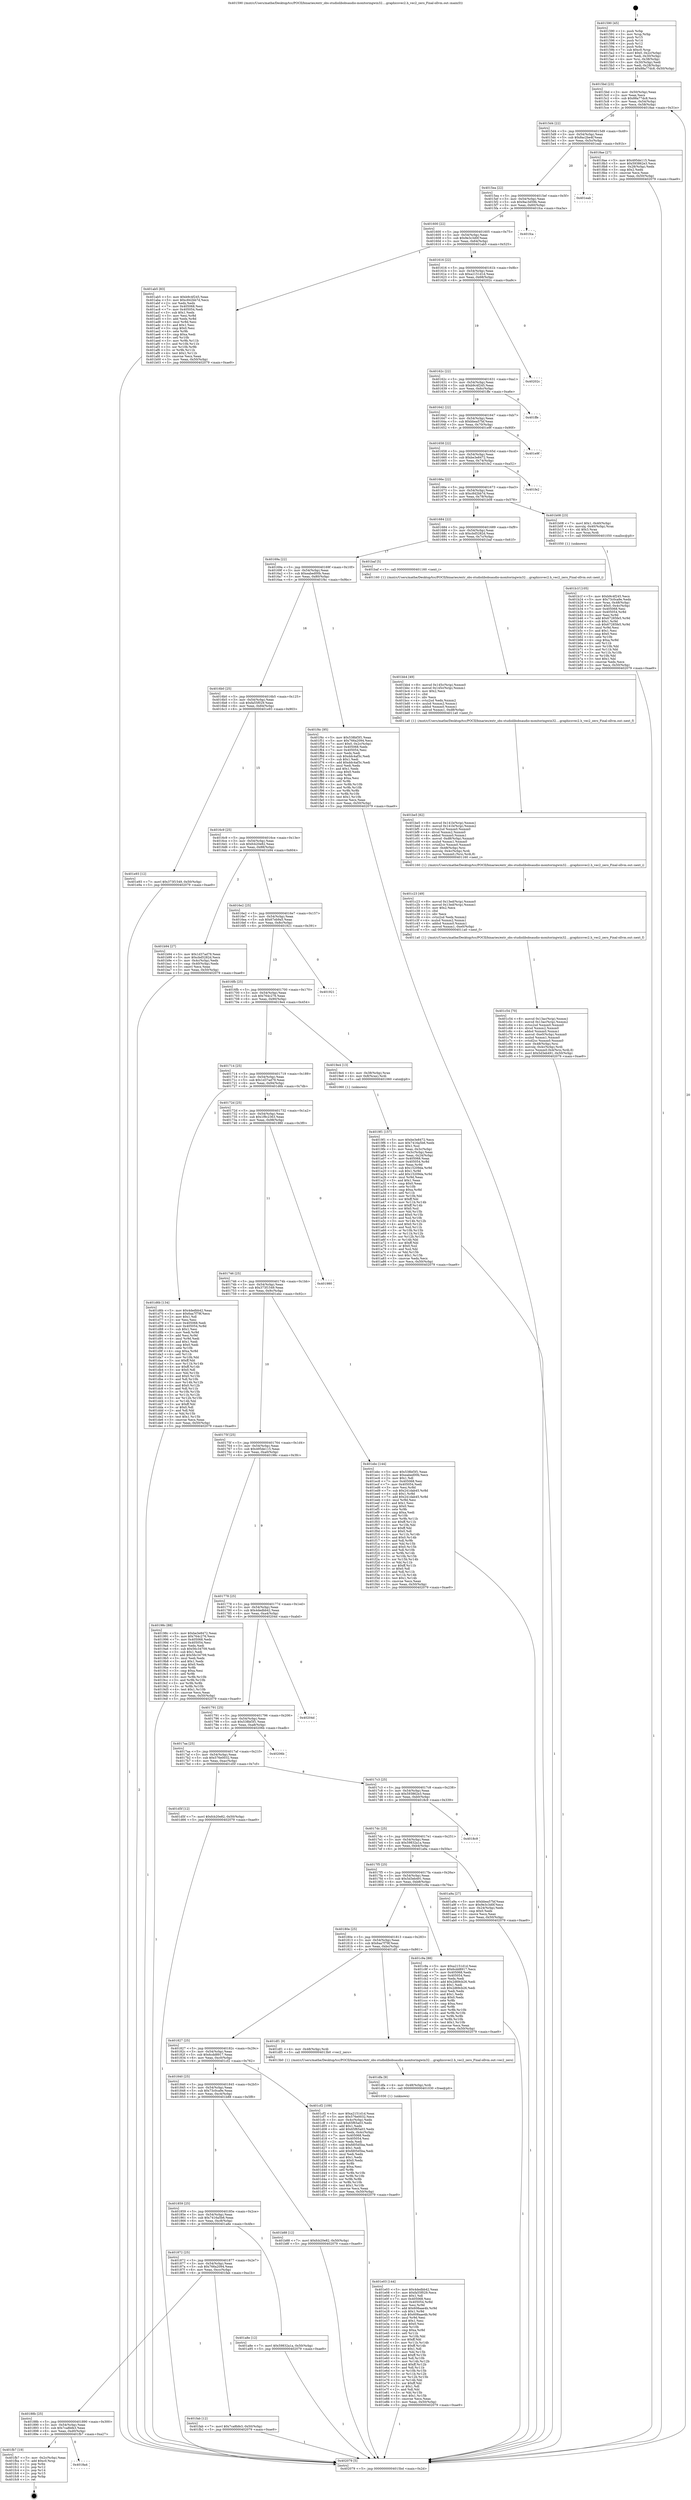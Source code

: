 digraph "0x401590" {
  label = "0x401590 (/mnt/c/Users/mathe/Desktop/tcc/POCII/binaries/extr_obs-studiolibobsaudio-monitoringwin32....graphicsvec2.h_vec2_zero_Final-ollvm.out::main(0))"
  labelloc = "t"
  node[shape=record]

  Entry [label="",width=0.3,height=0.3,shape=circle,fillcolor=black,style=filled]
  "0x4015bd" [label="{
     0x4015bd [23]\l
     | [instrs]\l
     &nbsp;&nbsp;0x4015bd \<+3\>: mov -0x50(%rbp),%eax\l
     &nbsp;&nbsp;0x4015c0 \<+2\>: mov %eax,%ecx\l
     &nbsp;&nbsp;0x4015c2 \<+6\>: sub $0x88a77dc8,%ecx\l
     &nbsp;&nbsp;0x4015c8 \<+3\>: mov %eax,-0x54(%rbp)\l
     &nbsp;&nbsp;0x4015cb \<+3\>: mov %ecx,-0x58(%rbp)\l
     &nbsp;&nbsp;0x4015ce \<+6\>: je 00000000004018ae \<main+0x31e\>\l
  }"]
  "0x4018ae" [label="{
     0x4018ae [27]\l
     | [instrs]\l
     &nbsp;&nbsp;0x4018ae \<+5\>: mov $0x495de115,%eax\l
     &nbsp;&nbsp;0x4018b3 \<+5\>: mov $0x593862e3,%ecx\l
     &nbsp;&nbsp;0x4018b8 \<+3\>: mov -0x28(%rbp),%edx\l
     &nbsp;&nbsp;0x4018bb \<+3\>: cmp $0x2,%edx\l
     &nbsp;&nbsp;0x4018be \<+3\>: cmovne %ecx,%eax\l
     &nbsp;&nbsp;0x4018c1 \<+3\>: mov %eax,-0x50(%rbp)\l
     &nbsp;&nbsp;0x4018c4 \<+5\>: jmp 0000000000402079 \<main+0xae9\>\l
  }"]
  "0x4015d4" [label="{
     0x4015d4 [22]\l
     | [instrs]\l
     &nbsp;&nbsp;0x4015d4 \<+5\>: jmp 00000000004015d9 \<main+0x49\>\l
     &nbsp;&nbsp;0x4015d9 \<+3\>: mov -0x54(%rbp),%eax\l
     &nbsp;&nbsp;0x4015dc \<+5\>: sub $0x8ac2be4f,%eax\l
     &nbsp;&nbsp;0x4015e1 \<+3\>: mov %eax,-0x5c(%rbp)\l
     &nbsp;&nbsp;0x4015e4 \<+6\>: je 0000000000401eab \<main+0x91b\>\l
  }"]
  "0x402079" [label="{
     0x402079 [5]\l
     | [instrs]\l
     &nbsp;&nbsp;0x402079 \<+5\>: jmp 00000000004015bd \<main+0x2d\>\l
  }"]
  "0x401590" [label="{
     0x401590 [45]\l
     | [instrs]\l
     &nbsp;&nbsp;0x401590 \<+1\>: push %rbp\l
     &nbsp;&nbsp;0x401591 \<+3\>: mov %rsp,%rbp\l
     &nbsp;&nbsp;0x401594 \<+2\>: push %r15\l
     &nbsp;&nbsp;0x401596 \<+2\>: push %r14\l
     &nbsp;&nbsp;0x401598 \<+2\>: push %r12\l
     &nbsp;&nbsp;0x40159a \<+1\>: push %rbx\l
     &nbsp;&nbsp;0x40159b \<+7\>: sub $0xc0,%rsp\l
     &nbsp;&nbsp;0x4015a2 \<+7\>: movl $0x0,-0x2c(%rbp)\l
     &nbsp;&nbsp;0x4015a9 \<+3\>: mov %edi,-0x30(%rbp)\l
     &nbsp;&nbsp;0x4015ac \<+4\>: mov %rsi,-0x38(%rbp)\l
     &nbsp;&nbsp;0x4015b0 \<+3\>: mov -0x30(%rbp),%edi\l
     &nbsp;&nbsp;0x4015b3 \<+3\>: mov %edi,-0x28(%rbp)\l
     &nbsp;&nbsp;0x4015b6 \<+7\>: movl $0x88a77dc8,-0x50(%rbp)\l
  }"]
  Exit [label="",width=0.3,height=0.3,shape=circle,fillcolor=black,style=filled,peripheries=2]
  "0x401eab" [label="{
     0x401eab\l
  }", style=dashed]
  "0x4015ea" [label="{
     0x4015ea [22]\l
     | [instrs]\l
     &nbsp;&nbsp;0x4015ea \<+5\>: jmp 00000000004015ef \<main+0x5f\>\l
     &nbsp;&nbsp;0x4015ef \<+3\>: mov -0x54(%rbp),%eax\l
     &nbsp;&nbsp;0x4015f2 \<+5\>: sub $0x9ac3d59b,%eax\l
     &nbsp;&nbsp;0x4015f7 \<+3\>: mov %eax,-0x60(%rbp)\l
     &nbsp;&nbsp;0x4015fa \<+6\>: je 0000000000401fca \<main+0xa3a\>\l
  }"]
  "0x4018a4" [label="{
     0x4018a4\l
  }", style=dashed]
  "0x401fca" [label="{
     0x401fca\l
  }", style=dashed]
  "0x401600" [label="{
     0x401600 [22]\l
     | [instrs]\l
     &nbsp;&nbsp;0x401600 \<+5\>: jmp 0000000000401605 \<main+0x75\>\l
     &nbsp;&nbsp;0x401605 \<+3\>: mov -0x54(%rbp),%eax\l
     &nbsp;&nbsp;0x401608 \<+5\>: sub $0x9e3c3d0f,%eax\l
     &nbsp;&nbsp;0x40160d \<+3\>: mov %eax,-0x64(%rbp)\l
     &nbsp;&nbsp;0x401610 \<+6\>: je 0000000000401ab5 \<main+0x525\>\l
  }"]
  "0x401fb7" [label="{
     0x401fb7 [19]\l
     | [instrs]\l
     &nbsp;&nbsp;0x401fb7 \<+3\>: mov -0x2c(%rbp),%eax\l
     &nbsp;&nbsp;0x401fba \<+7\>: add $0xc0,%rsp\l
     &nbsp;&nbsp;0x401fc1 \<+1\>: pop %rbx\l
     &nbsp;&nbsp;0x401fc2 \<+2\>: pop %r12\l
     &nbsp;&nbsp;0x401fc4 \<+2\>: pop %r14\l
     &nbsp;&nbsp;0x401fc6 \<+2\>: pop %r15\l
     &nbsp;&nbsp;0x401fc8 \<+1\>: pop %rbp\l
     &nbsp;&nbsp;0x401fc9 \<+1\>: ret\l
  }"]
  "0x401ab5" [label="{
     0x401ab5 [83]\l
     | [instrs]\l
     &nbsp;&nbsp;0x401ab5 \<+5\>: mov $0xb9c4f245,%eax\l
     &nbsp;&nbsp;0x401aba \<+5\>: mov $0xc842bb7d,%ecx\l
     &nbsp;&nbsp;0x401abf \<+2\>: xor %edx,%edx\l
     &nbsp;&nbsp;0x401ac1 \<+7\>: mov 0x405068,%esi\l
     &nbsp;&nbsp;0x401ac8 \<+7\>: mov 0x405054,%edi\l
     &nbsp;&nbsp;0x401acf \<+3\>: sub $0x1,%edx\l
     &nbsp;&nbsp;0x401ad2 \<+3\>: mov %esi,%r8d\l
     &nbsp;&nbsp;0x401ad5 \<+3\>: add %edx,%r8d\l
     &nbsp;&nbsp;0x401ad8 \<+4\>: imul %r8d,%esi\l
     &nbsp;&nbsp;0x401adc \<+3\>: and $0x1,%esi\l
     &nbsp;&nbsp;0x401adf \<+3\>: cmp $0x0,%esi\l
     &nbsp;&nbsp;0x401ae2 \<+4\>: sete %r9b\l
     &nbsp;&nbsp;0x401ae6 \<+3\>: cmp $0xa,%edi\l
     &nbsp;&nbsp;0x401ae9 \<+4\>: setl %r10b\l
     &nbsp;&nbsp;0x401aed \<+3\>: mov %r9b,%r11b\l
     &nbsp;&nbsp;0x401af0 \<+3\>: and %r10b,%r11b\l
     &nbsp;&nbsp;0x401af3 \<+3\>: xor %r10b,%r9b\l
     &nbsp;&nbsp;0x401af6 \<+3\>: or %r9b,%r11b\l
     &nbsp;&nbsp;0x401af9 \<+4\>: test $0x1,%r11b\l
     &nbsp;&nbsp;0x401afd \<+3\>: cmovne %ecx,%eax\l
     &nbsp;&nbsp;0x401b00 \<+3\>: mov %eax,-0x50(%rbp)\l
     &nbsp;&nbsp;0x401b03 \<+5\>: jmp 0000000000402079 \<main+0xae9\>\l
  }"]
  "0x401616" [label="{
     0x401616 [22]\l
     | [instrs]\l
     &nbsp;&nbsp;0x401616 \<+5\>: jmp 000000000040161b \<main+0x8b\>\l
     &nbsp;&nbsp;0x40161b \<+3\>: mov -0x54(%rbp),%eax\l
     &nbsp;&nbsp;0x40161e \<+5\>: sub $0xa2151d1d,%eax\l
     &nbsp;&nbsp;0x401623 \<+3\>: mov %eax,-0x68(%rbp)\l
     &nbsp;&nbsp;0x401626 \<+6\>: je 000000000040202c \<main+0xa9c\>\l
  }"]
  "0x40188b" [label="{
     0x40188b [25]\l
     | [instrs]\l
     &nbsp;&nbsp;0x40188b \<+5\>: jmp 0000000000401890 \<main+0x300\>\l
     &nbsp;&nbsp;0x401890 \<+3\>: mov -0x54(%rbp),%eax\l
     &nbsp;&nbsp;0x401893 \<+5\>: sub $0x7ca8bfe3,%eax\l
     &nbsp;&nbsp;0x401898 \<+6\>: mov %eax,-0xd0(%rbp)\l
     &nbsp;&nbsp;0x40189e \<+6\>: je 0000000000401fb7 \<main+0xa27\>\l
  }"]
  "0x40202c" [label="{
     0x40202c\l
  }", style=dashed]
  "0x40162c" [label="{
     0x40162c [22]\l
     | [instrs]\l
     &nbsp;&nbsp;0x40162c \<+5\>: jmp 0000000000401631 \<main+0xa1\>\l
     &nbsp;&nbsp;0x401631 \<+3\>: mov -0x54(%rbp),%eax\l
     &nbsp;&nbsp;0x401634 \<+5\>: sub $0xb9c4f245,%eax\l
     &nbsp;&nbsp;0x401639 \<+3\>: mov %eax,-0x6c(%rbp)\l
     &nbsp;&nbsp;0x40163c \<+6\>: je 0000000000401ffe \<main+0xa6e\>\l
  }"]
  "0x401fab" [label="{
     0x401fab [12]\l
     | [instrs]\l
     &nbsp;&nbsp;0x401fab \<+7\>: movl $0x7ca8bfe3,-0x50(%rbp)\l
     &nbsp;&nbsp;0x401fb2 \<+5\>: jmp 0000000000402079 \<main+0xae9\>\l
  }"]
  "0x401ffe" [label="{
     0x401ffe\l
  }", style=dashed]
  "0x401642" [label="{
     0x401642 [22]\l
     | [instrs]\l
     &nbsp;&nbsp;0x401642 \<+5\>: jmp 0000000000401647 \<main+0xb7\>\l
     &nbsp;&nbsp;0x401647 \<+3\>: mov -0x54(%rbp),%eax\l
     &nbsp;&nbsp;0x40164a \<+5\>: sub $0xbbea57bf,%eax\l
     &nbsp;&nbsp;0x40164f \<+3\>: mov %eax,-0x70(%rbp)\l
     &nbsp;&nbsp;0x401652 \<+6\>: je 0000000000401e9f \<main+0x90f\>\l
  }"]
  "0x401e03" [label="{
     0x401e03 [144]\l
     | [instrs]\l
     &nbsp;&nbsp;0x401e03 \<+5\>: mov $0x4dedbb42,%eax\l
     &nbsp;&nbsp;0x401e08 \<+5\>: mov $0xfa55f029,%ecx\l
     &nbsp;&nbsp;0x401e0d \<+2\>: mov $0x1,%dl\l
     &nbsp;&nbsp;0x401e0f \<+7\>: mov 0x405068,%esi\l
     &nbsp;&nbsp;0x401e16 \<+8\>: mov 0x405054,%r8d\l
     &nbsp;&nbsp;0x401e1e \<+3\>: mov %esi,%r9d\l
     &nbsp;&nbsp;0x401e21 \<+7\>: add $0x608aae4b,%r9d\l
     &nbsp;&nbsp;0x401e28 \<+4\>: sub $0x1,%r9d\l
     &nbsp;&nbsp;0x401e2c \<+7\>: sub $0x608aae4b,%r9d\l
     &nbsp;&nbsp;0x401e33 \<+4\>: imul %r9d,%esi\l
     &nbsp;&nbsp;0x401e37 \<+3\>: and $0x1,%esi\l
     &nbsp;&nbsp;0x401e3a \<+3\>: cmp $0x0,%esi\l
     &nbsp;&nbsp;0x401e3d \<+4\>: sete %r10b\l
     &nbsp;&nbsp;0x401e41 \<+4\>: cmp $0xa,%r8d\l
     &nbsp;&nbsp;0x401e45 \<+4\>: setl %r11b\l
     &nbsp;&nbsp;0x401e49 \<+3\>: mov %r10b,%bl\l
     &nbsp;&nbsp;0x401e4c \<+3\>: xor $0xff,%bl\l
     &nbsp;&nbsp;0x401e4f \<+3\>: mov %r11b,%r14b\l
     &nbsp;&nbsp;0x401e52 \<+4\>: xor $0xff,%r14b\l
     &nbsp;&nbsp;0x401e56 \<+3\>: xor $0x1,%dl\l
     &nbsp;&nbsp;0x401e59 \<+3\>: mov %bl,%r15b\l
     &nbsp;&nbsp;0x401e5c \<+4\>: and $0xff,%r15b\l
     &nbsp;&nbsp;0x401e60 \<+3\>: and %dl,%r10b\l
     &nbsp;&nbsp;0x401e63 \<+3\>: mov %r14b,%r12b\l
     &nbsp;&nbsp;0x401e66 \<+4\>: and $0xff,%r12b\l
     &nbsp;&nbsp;0x401e6a \<+3\>: and %dl,%r11b\l
     &nbsp;&nbsp;0x401e6d \<+3\>: or %r10b,%r15b\l
     &nbsp;&nbsp;0x401e70 \<+3\>: or %r11b,%r12b\l
     &nbsp;&nbsp;0x401e73 \<+3\>: xor %r12b,%r15b\l
     &nbsp;&nbsp;0x401e76 \<+3\>: or %r14b,%bl\l
     &nbsp;&nbsp;0x401e79 \<+3\>: xor $0xff,%bl\l
     &nbsp;&nbsp;0x401e7c \<+3\>: or $0x1,%dl\l
     &nbsp;&nbsp;0x401e7f \<+2\>: and %dl,%bl\l
     &nbsp;&nbsp;0x401e81 \<+3\>: or %bl,%r15b\l
     &nbsp;&nbsp;0x401e84 \<+4\>: test $0x1,%r15b\l
     &nbsp;&nbsp;0x401e88 \<+3\>: cmovne %ecx,%eax\l
     &nbsp;&nbsp;0x401e8b \<+3\>: mov %eax,-0x50(%rbp)\l
     &nbsp;&nbsp;0x401e8e \<+5\>: jmp 0000000000402079 \<main+0xae9\>\l
  }"]
  "0x401e9f" [label="{
     0x401e9f\l
  }", style=dashed]
  "0x401658" [label="{
     0x401658 [22]\l
     | [instrs]\l
     &nbsp;&nbsp;0x401658 \<+5\>: jmp 000000000040165d \<main+0xcd\>\l
     &nbsp;&nbsp;0x40165d \<+3\>: mov -0x54(%rbp),%eax\l
     &nbsp;&nbsp;0x401660 \<+5\>: sub $0xbe3e8472,%eax\l
     &nbsp;&nbsp;0x401665 \<+3\>: mov %eax,-0x74(%rbp)\l
     &nbsp;&nbsp;0x401668 \<+6\>: je 0000000000401fe2 \<main+0xa52\>\l
  }"]
  "0x401dfa" [label="{
     0x401dfa [9]\l
     | [instrs]\l
     &nbsp;&nbsp;0x401dfa \<+4\>: mov -0x48(%rbp),%rdi\l
     &nbsp;&nbsp;0x401dfe \<+5\>: call 0000000000401030 \<free@plt\>\l
     | [calls]\l
     &nbsp;&nbsp;0x401030 \{1\} (unknown)\l
  }"]
  "0x401fe2" [label="{
     0x401fe2\l
  }", style=dashed]
  "0x40166e" [label="{
     0x40166e [22]\l
     | [instrs]\l
     &nbsp;&nbsp;0x40166e \<+5\>: jmp 0000000000401673 \<main+0xe3\>\l
     &nbsp;&nbsp;0x401673 \<+3\>: mov -0x54(%rbp),%eax\l
     &nbsp;&nbsp;0x401676 \<+5\>: sub $0xc842bb7d,%eax\l
     &nbsp;&nbsp;0x40167b \<+3\>: mov %eax,-0x78(%rbp)\l
     &nbsp;&nbsp;0x40167e \<+6\>: je 0000000000401b08 \<main+0x578\>\l
  }"]
  "0x401c54" [label="{
     0x401c54 [70]\l
     | [instrs]\l
     &nbsp;&nbsp;0x401c54 \<+8\>: movsd 0x13ac(%rip),%xmm1\l
     &nbsp;&nbsp;0x401c5c \<+8\>: movsd 0x13ac(%rip),%xmm2\l
     &nbsp;&nbsp;0x401c64 \<+4\>: cvtss2sd %xmm0,%xmm0\l
     &nbsp;&nbsp;0x401c68 \<+4\>: divsd %xmm2,%xmm0\l
     &nbsp;&nbsp;0x401c6c \<+4\>: addsd %xmm0,%xmm1\l
     &nbsp;&nbsp;0x401c70 \<+8\>: movsd -0xe0(%rbp),%xmm0\l
     &nbsp;&nbsp;0x401c78 \<+4\>: mulsd %xmm1,%xmm0\l
     &nbsp;&nbsp;0x401c7c \<+4\>: cvtsd2ss %xmm0,%xmm0\l
     &nbsp;&nbsp;0x401c80 \<+4\>: mov -0x48(%rbp),%rsi\l
     &nbsp;&nbsp;0x401c84 \<+4\>: movslq -0x4c(%rbp),%rdi\l
     &nbsp;&nbsp;0x401c88 \<+6\>: movss %xmm0,0x4(%rsi,%rdi,8)\l
     &nbsp;&nbsp;0x401c8e \<+7\>: movl $0x5d3eb491,-0x50(%rbp)\l
     &nbsp;&nbsp;0x401c95 \<+5\>: jmp 0000000000402079 \<main+0xae9\>\l
  }"]
  "0x401b08" [label="{
     0x401b08 [23]\l
     | [instrs]\l
     &nbsp;&nbsp;0x401b08 \<+7\>: movl $0x1,-0x40(%rbp)\l
     &nbsp;&nbsp;0x401b0f \<+4\>: movslq -0x40(%rbp),%rax\l
     &nbsp;&nbsp;0x401b13 \<+4\>: shl $0x3,%rax\l
     &nbsp;&nbsp;0x401b17 \<+3\>: mov %rax,%rdi\l
     &nbsp;&nbsp;0x401b1a \<+5\>: call 0000000000401050 \<malloc@plt\>\l
     | [calls]\l
     &nbsp;&nbsp;0x401050 \{1\} (unknown)\l
  }"]
  "0x401684" [label="{
     0x401684 [22]\l
     | [instrs]\l
     &nbsp;&nbsp;0x401684 \<+5\>: jmp 0000000000401689 \<main+0xf9\>\l
     &nbsp;&nbsp;0x401689 \<+3\>: mov -0x54(%rbp),%eax\l
     &nbsp;&nbsp;0x40168c \<+5\>: sub $0xcbd5282d,%eax\l
     &nbsp;&nbsp;0x401691 \<+3\>: mov %eax,-0x7c(%rbp)\l
     &nbsp;&nbsp;0x401694 \<+6\>: je 0000000000401baf \<main+0x61f\>\l
  }"]
  "0x401c23" [label="{
     0x401c23 [49]\l
     | [instrs]\l
     &nbsp;&nbsp;0x401c23 \<+8\>: movsd 0x13ed(%rip),%xmm0\l
     &nbsp;&nbsp;0x401c2b \<+8\>: movsd 0x13ed(%rip),%xmm1\l
     &nbsp;&nbsp;0x401c33 \<+5\>: mov $0x2,%ecx\l
     &nbsp;&nbsp;0x401c38 \<+1\>: cltd\l
     &nbsp;&nbsp;0x401c39 \<+2\>: idiv %ecx\l
     &nbsp;&nbsp;0x401c3b \<+4\>: cvtsi2sd %edx,%xmm2\l
     &nbsp;&nbsp;0x401c3f \<+4\>: mulsd %xmm2,%xmm1\l
     &nbsp;&nbsp;0x401c43 \<+4\>: addsd %xmm0,%xmm1\l
     &nbsp;&nbsp;0x401c47 \<+8\>: movsd %xmm1,-0xe0(%rbp)\l
     &nbsp;&nbsp;0x401c4f \<+5\>: call 00000000004011a0 \<next_f\>\l
     | [calls]\l
     &nbsp;&nbsp;0x4011a0 \{1\} (/mnt/c/Users/mathe/Desktop/tcc/POCII/binaries/extr_obs-studiolibobsaudio-monitoringwin32....graphicsvec2.h_vec2_zero_Final-ollvm.out::next_f)\l
  }"]
  "0x401baf" [label="{
     0x401baf [5]\l
     | [instrs]\l
     &nbsp;&nbsp;0x401baf \<+5\>: call 0000000000401160 \<next_i\>\l
     | [calls]\l
     &nbsp;&nbsp;0x401160 \{1\} (/mnt/c/Users/mathe/Desktop/tcc/POCII/binaries/extr_obs-studiolibobsaudio-monitoringwin32....graphicsvec2.h_vec2_zero_Final-ollvm.out::next_i)\l
  }"]
  "0x40169a" [label="{
     0x40169a [22]\l
     | [instrs]\l
     &nbsp;&nbsp;0x40169a \<+5\>: jmp 000000000040169f \<main+0x10f\>\l
     &nbsp;&nbsp;0x40169f \<+3\>: mov -0x54(%rbp),%eax\l
     &nbsp;&nbsp;0x4016a2 \<+5\>: sub $0xeabed00b,%eax\l
     &nbsp;&nbsp;0x4016a7 \<+3\>: mov %eax,-0x80(%rbp)\l
     &nbsp;&nbsp;0x4016aa \<+6\>: je 0000000000401f4c \<main+0x9bc\>\l
  }"]
  "0x401be5" [label="{
     0x401be5 [62]\l
     | [instrs]\l
     &nbsp;&nbsp;0x401be5 \<+8\>: movsd 0x141b(%rip),%xmm1\l
     &nbsp;&nbsp;0x401bed \<+8\>: movsd 0x141b(%rip),%xmm2\l
     &nbsp;&nbsp;0x401bf5 \<+4\>: cvtss2sd %xmm0,%xmm0\l
     &nbsp;&nbsp;0x401bf9 \<+4\>: divsd %xmm2,%xmm0\l
     &nbsp;&nbsp;0x401bfd \<+4\>: addsd %xmm0,%xmm1\l
     &nbsp;&nbsp;0x401c01 \<+8\>: movsd -0xd8(%rbp),%xmm0\l
     &nbsp;&nbsp;0x401c09 \<+4\>: mulsd %xmm1,%xmm0\l
     &nbsp;&nbsp;0x401c0d \<+4\>: cvtsd2ss %xmm0,%xmm0\l
     &nbsp;&nbsp;0x401c11 \<+4\>: mov -0x48(%rbp),%rsi\l
     &nbsp;&nbsp;0x401c15 \<+4\>: movslq -0x4c(%rbp),%rdi\l
     &nbsp;&nbsp;0x401c19 \<+5\>: movss %xmm0,(%rsi,%rdi,8)\l
     &nbsp;&nbsp;0x401c1e \<+5\>: call 0000000000401160 \<next_i\>\l
     | [calls]\l
     &nbsp;&nbsp;0x401160 \{1\} (/mnt/c/Users/mathe/Desktop/tcc/POCII/binaries/extr_obs-studiolibobsaudio-monitoringwin32....graphicsvec2.h_vec2_zero_Final-ollvm.out::next_i)\l
  }"]
  "0x401f4c" [label="{
     0x401f4c [95]\l
     | [instrs]\l
     &nbsp;&nbsp;0x401f4c \<+5\>: mov $0x538bf3f1,%eax\l
     &nbsp;&nbsp;0x401f51 \<+5\>: mov $0x766a2094,%ecx\l
     &nbsp;&nbsp;0x401f56 \<+7\>: movl $0x0,-0x2c(%rbp)\l
     &nbsp;&nbsp;0x401f5d \<+7\>: mov 0x405068,%edx\l
     &nbsp;&nbsp;0x401f64 \<+7\>: mov 0x405054,%esi\l
     &nbsp;&nbsp;0x401f6b \<+2\>: mov %edx,%edi\l
     &nbsp;&nbsp;0x401f6d \<+6\>: sub $0xddc4af3c,%edi\l
     &nbsp;&nbsp;0x401f73 \<+3\>: sub $0x1,%edi\l
     &nbsp;&nbsp;0x401f76 \<+6\>: add $0xddc4af3c,%edi\l
     &nbsp;&nbsp;0x401f7c \<+3\>: imul %edi,%edx\l
     &nbsp;&nbsp;0x401f7f \<+3\>: and $0x1,%edx\l
     &nbsp;&nbsp;0x401f82 \<+3\>: cmp $0x0,%edx\l
     &nbsp;&nbsp;0x401f85 \<+4\>: sete %r8b\l
     &nbsp;&nbsp;0x401f89 \<+3\>: cmp $0xa,%esi\l
     &nbsp;&nbsp;0x401f8c \<+4\>: setl %r9b\l
     &nbsp;&nbsp;0x401f90 \<+3\>: mov %r8b,%r10b\l
     &nbsp;&nbsp;0x401f93 \<+3\>: and %r9b,%r10b\l
     &nbsp;&nbsp;0x401f96 \<+3\>: xor %r9b,%r8b\l
     &nbsp;&nbsp;0x401f99 \<+3\>: or %r8b,%r10b\l
     &nbsp;&nbsp;0x401f9c \<+4\>: test $0x1,%r10b\l
     &nbsp;&nbsp;0x401fa0 \<+3\>: cmovne %ecx,%eax\l
     &nbsp;&nbsp;0x401fa3 \<+3\>: mov %eax,-0x50(%rbp)\l
     &nbsp;&nbsp;0x401fa6 \<+5\>: jmp 0000000000402079 \<main+0xae9\>\l
  }"]
  "0x4016b0" [label="{
     0x4016b0 [25]\l
     | [instrs]\l
     &nbsp;&nbsp;0x4016b0 \<+5\>: jmp 00000000004016b5 \<main+0x125\>\l
     &nbsp;&nbsp;0x4016b5 \<+3\>: mov -0x54(%rbp),%eax\l
     &nbsp;&nbsp;0x4016b8 \<+5\>: sub $0xfa55f029,%eax\l
     &nbsp;&nbsp;0x4016bd \<+6\>: mov %eax,-0x84(%rbp)\l
     &nbsp;&nbsp;0x4016c3 \<+6\>: je 0000000000401e93 \<main+0x903\>\l
  }"]
  "0x401bb4" [label="{
     0x401bb4 [49]\l
     | [instrs]\l
     &nbsp;&nbsp;0x401bb4 \<+8\>: movsd 0x145c(%rip),%xmm0\l
     &nbsp;&nbsp;0x401bbc \<+8\>: movsd 0x145c(%rip),%xmm1\l
     &nbsp;&nbsp;0x401bc4 \<+5\>: mov $0x2,%ecx\l
     &nbsp;&nbsp;0x401bc9 \<+1\>: cltd\l
     &nbsp;&nbsp;0x401bca \<+2\>: idiv %ecx\l
     &nbsp;&nbsp;0x401bcc \<+4\>: cvtsi2sd %edx,%xmm2\l
     &nbsp;&nbsp;0x401bd0 \<+4\>: mulsd %xmm2,%xmm1\l
     &nbsp;&nbsp;0x401bd4 \<+4\>: addsd %xmm0,%xmm1\l
     &nbsp;&nbsp;0x401bd8 \<+8\>: movsd %xmm1,-0xd8(%rbp)\l
     &nbsp;&nbsp;0x401be0 \<+5\>: call 00000000004011a0 \<next_f\>\l
     | [calls]\l
     &nbsp;&nbsp;0x4011a0 \{1\} (/mnt/c/Users/mathe/Desktop/tcc/POCII/binaries/extr_obs-studiolibobsaudio-monitoringwin32....graphicsvec2.h_vec2_zero_Final-ollvm.out::next_f)\l
  }"]
  "0x401e93" [label="{
     0x401e93 [12]\l
     | [instrs]\l
     &nbsp;&nbsp;0x401e93 \<+7\>: movl $0x373f1549,-0x50(%rbp)\l
     &nbsp;&nbsp;0x401e9a \<+5\>: jmp 0000000000402079 \<main+0xae9\>\l
  }"]
  "0x4016c9" [label="{
     0x4016c9 [25]\l
     | [instrs]\l
     &nbsp;&nbsp;0x4016c9 \<+5\>: jmp 00000000004016ce \<main+0x13e\>\l
     &nbsp;&nbsp;0x4016ce \<+3\>: mov -0x54(%rbp),%eax\l
     &nbsp;&nbsp;0x4016d1 \<+5\>: sub $0xfcb20e82,%eax\l
     &nbsp;&nbsp;0x4016d6 \<+6\>: mov %eax,-0x88(%rbp)\l
     &nbsp;&nbsp;0x4016dc \<+6\>: je 0000000000401b94 \<main+0x604\>\l
  }"]
  "0x401b1f" [label="{
     0x401b1f [105]\l
     | [instrs]\l
     &nbsp;&nbsp;0x401b1f \<+5\>: mov $0xb9c4f245,%ecx\l
     &nbsp;&nbsp;0x401b24 \<+5\>: mov $0x73c0ca9e,%edx\l
     &nbsp;&nbsp;0x401b29 \<+4\>: mov %rax,-0x48(%rbp)\l
     &nbsp;&nbsp;0x401b2d \<+7\>: movl $0x0,-0x4c(%rbp)\l
     &nbsp;&nbsp;0x401b34 \<+7\>: mov 0x405068,%esi\l
     &nbsp;&nbsp;0x401b3b \<+8\>: mov 0x405054,%r8d\l
     &nbsp;&nbsp;0x401b43 \<+3\>: mov %esi,%r9d\l
     &nbsp;&nbsp;0x401b46 \<+7\>: add $0x67285fe5,%r9d\l
     &nbsp;&nbsp;0x401b4d \<+4\>: sub $0x1,%r9d\l
     &nbsp;&nbsp;0x401b51 \<+7\>: sub $0x67285fe5,%r9d\l
     &nbsp;&nbsp;0x401b58 \<+4\>: imul %r9d,%esi\l
     &nbsp;&nbsp;0x401b5c \<+3\>: and $0x1,%esi\l
     &nbsp;&nbsp;0x401b5f \<+3\>: cmp $0x0,%esi\l
     &nbsp;&nbsp;0x401b62 \<+4\>: sete %r10b\l
     &nbsp;&nbsp;0x401b66 \<+4\>: cmp $0xa,%r8d\l
     &nbsp;&nbsp;0x401b6a \<+4\>: setl %r11b\l
     &nbsp;&nbsp;0x401b6e \<+3\>: mov %r10b,%bl\l
     &nbsp;&nbsp;0x401b71 \<+3\>: and %r11b,%bl\l
     &nbsp;&nbsp;0x401b74 \<+3\>: xor %r11b,%r10b\l
     &nbsp;&nbsp;0x401b77 \<+3\>: or %r10b,%bl\l
     &nbsp;&nbsp;0x401b7a \<+3\>: test $0x1,%bl\l
     &nbsp;&nbsp;0x401b7d \<+3\>: cmovne %edx,%ecx\l
     &nbsp;&nbsp;0x401b80 \<+3\>: mov %ecx,-0x50(%rbp)\l
     &nbsp;&nbsp;0x401b83 \<+5\>: jmp 0000000000402079 \<main+0xae9\>\l
  }"]
  "0x401b94" [label="{
     0x401b94 [27]\l
     | [instrs]\l
     &nbsp;&nbsp;0x401b94 \<+5\>: mov $0x1d37ad79,%eax\l
     &nbsp;&nbsp;0x401b99 \<+5\>: mov $0xcbd5282d,%ecx\l
     &nbsp;&nbsp;0x401b9e \<+3\>: mov -0x4c(%rbp),%edx\l
     &nbsp;&nbsp;0x401ba1 \<+3\>: cmp -0x40(%rbp),%edx\l
     &nbsp;&nbsp;0x401ba4 \<+3\>: cmovl %ecx,%eax\l
     &nbsp;&nbsp;0x401ba7 \<+3\>: mov %eax,-0x50(%rbp)\l
     &nbsp;&nbsp;0x401baa \<+5\>: jmp 0000000000402079 \<main+0xae9\>\l
  }"]
  "0x4016e2" [label="{
     0x4016e2 [25]\l
     | [instrs]\l
     &nbsp;&nbsp;0x4016e2 \<+5\>: jmp 00000000004016e7 \<main+0x157\>\l
     &nbsp;&nbsp;0x4016e7 \<+3\>: mov -0x54(%rbp),%eax\l
     &nbsp;&nbsp;0x4016ea \<+5\>: sub $0x67eb9a5,%eax\l
     &nbsp;&nbsp;0x4016ef \<+6\>: mov %eax,-0x8c(%rbp)\l
     &nbsp;&nbsp;0x4016f5 \<+6\>: je 0000000000401921 \<main+0x391\>\l
  }"]
  "0x401872" [label="{
     0x401872 [25]\l
     | [instrs]\l
     &nbsp;&nbsp;0x401872 \<+5\>: jmp 0000000000401877 \<main+0x2e7\>\l
     &nbsp;&nbsp;0x401877 \<+3\>: mov -0x54(%rbp),%eax\l
     &nbsp;&nbsp;0x40187a \<+5\>: sub $0x766a2094,%eax\l
     &nbsp;&nbsp;0x40187f \<+6\>: mov %eax,-0xcc(%rbp)\l
     &nbsp;&nbsp;0x401885 \<+6\>: je 0000000000401fab \<main+0xa1b\>\l
  }"]
  "0x401921" [label="{
     0x401921\l
  }", style=dashed]
  "0x4016fb" [label="{
     0x4016fb [25]\l
     | [instrs]\l
     &nbsp;&nbsp;0x4016fb \<+5\>: jmp 0000000000401700 \<main+0x170\>\l
     &nbsp;&nbsp;0x401700 \<+3\>: mov -0x54(%rbp),%eax\l
     &nbsp;&nbsp;0x401703 \<+5\>: sub $0x764c276,%eax\l
     &nbsp;&nbsp;0x401708 \<+6\>: mov %eax,-0x90(%rbp)\l
     &nbsp;&nbsp;0x40170e \<+6\>: je 00000000004019e4 \<main+0x454\>\l
  }"]
  "0x401a8e" [label="{
     0x401a8e [12]\l
     | [instrs]\l
     &nbsp;&nbsp;0x401a8e \<+7\>: movl $0x59832a1a,-0x50(%rbp)\l
     &nbsp;&nbsp;0x401a95 \<+5\>: jmp 0000000000402079 \<main+0xae9\>\l
  }"]
  "0x4019e4" [label="{
     0x4019e4 [13]\l
     | [instrs]\l
     &nbsp;&nbsp;0x4019e4 \<+4\>: mov -0x38(%rbp),%rax\l
     &nbsp;&nbsp;0x4019e8 \<+4\>: mov 0x8(%rax),%rdi\l
     &nbsp;&nbsp;0x4019ec \<+5\>: call 0000000000401060 \<atoi@plt\>\l
     | [calls]\l
     &nbsp;&nbsp;0x401060 \{1\} (unknown)\l
  }"]
  "0x401714" [label="{
     0x401714 [25]\l
     | [instrs]\l
     &nbsp;&nbsp;0x401714 \<+5\>: jmp 0000000000401719 \<main+0x189\>\l
     &nbsp;&nbsp;0x401719 \<+3\>: mov -0x54(%rbp),%eax\l
     &nbsp;&nbsp;0x40171c \<+5\>: sub $0x1d37ad79,%eax\l
     &nbsp;&nbsp;0x401721 \<+6\>: mov %eax,-0x94(%rbp)\l
     &nbsp;&nbsp;0x401727 \<+6\>: je 0000000000401d6b \<main+0x7db\>\l
  }"]
  "0x401859" [label="{
     0x401859 [25]\l
     | [instrs]\l
     &nbsp;&nbsp;0x401859 \<+5\>: jmp 000000000040185e \<main+0x2ce\>\l
     &nbsp;&nbsp;0x40185e \<+3\>: mov -0x54(%rbp),%eax\l
     &nbsp;&nbsp;0x401861 \<+5\>: sub $0x7416a5b6,%eax\l
     &nbsp;&nbsp;0x401866 \<+6\>: mov %eax,-0xc8(%rbp)\l
     &nbsp;&nbsp;0x40186c \<+6\>: je 0000000000401a8e \<main+0x4fe\>\l
  }"]
  "0x401d6b" [label="{
     0x401d6b [134]\l
     | [instrs]\l
     &nbsp;&nbsp;0x401d6b \<+5\>: mov $0x4dedbb42,%eax\l
     &nbsp;&nbsp;0x401d70 \<+5\>: mov $0x6aa7f79f,%ecx\l
     &nbsp;&nbsp;0x401d75 \<+2\>: mov $0x1,%dl\l
     &nbsp;&nbsp;0x401d77 \<+2\>: xor %esi,%esi\l
     &nbsp;&nbsp;0x401d79 \<+7\>: mov 0x405068,%edi\l
     &nbsp;&nbsp;0x401d80 \<+8\>: mov 0x405054,%r8d\l
     &nbsp;&nbsp;0x401d88 \<+3\>: sub $0x1,%esi\l
     &nbsp;&nbsp;0x401d8b \<+3\>: mov %edi,%r9d\l
     &nbsp;&nbsp;0x401d8e \<+3\>: add %esi,%r9d\l
     &nbsp;&nbsp;0x401d91 \<+4\>: imul %r9d,%edi\l
     &nbsp;&nbsp;0x401d95 \<+3\>: and $0x1,%edi\l
     &nbsp;&nbsp;0x401d98 \<+3\>: cmp $0x0,%edi\l
     &nbsp;&nbsp;0x401d9b \<+4\>: sete %r10b\l
     &nbsp;&nbsp;0x401d9f \<+4\>: cmp $0xa,%r8d\l
     &nbsp;&nbsp;0x401da3 \<+4\>: setl %r11b\l
     &nbsp;&nbsp;0x401da7 \<+3\>: mov %r10b,%bl\l
     &nbsp;&nbsp;0x401daa \<+3\>: xor $0xff,%bl\l
     &nbsp;&nbsp;0x401dad \<+3\>: mov %r11b,%r14b\l
     &nbsp;&nbsp;0x401db0 \<+4\>: xor $0xff,%r14b\l
     &nbsp;&nbsp;0x401db4 \<+3\>: xor $0x0,%dl\l
     &nbsp;&nbsp;0x401db7 \<+3\>: mov %bl,%r15b\l
     &nbsp;&nbsp;0x401dba \<+4\>: and $0x0,%r15b\l
     &nbsp;&nbsp;0x401dbe \<+3\>: and %dl,%r10b\l
     &nbsp;&nbsp;0x401dc1 \<+3\>: mov %r14b,%r12b\l
     &nbsp;&nbsp;0x401dc4 \<+4\>: and $0x0,%r12b\l
     &nbsp;&nbsp;0x401dc8 \<+3\>: and %dl,%r11b\l
     &nbsp;&nbsp;0x401dcb \<+3\>: or %r10b,%r15b\l
     &nbsp;&nbsp;0x401dce \<+3\>: or %r11b,%r12b\l
     &nbsp;&nbsp;0x401dd1 \<+3\>: xor %r12b,%r15b\l
     &nbsp;&nbsp;0x401dd4 \<+3\>: or %r14b,%bl\l
     &nbsp;&nbsp;0x401dd7 \<+3\>: xor $0xff,%bl\l
     &nbsp;&nbsp;0x401dda \<+3\>: or $0x0,%dl\l
     &nbsp;&nbsp;0x401ddd \<+2\>: and %dl,%bl\l
     &nbsp;&nbsp;0x401ddf \<+3\>: or %bl,%r15b\l
     &nbsp;&nbsp;0x401de2 \<+4\>: test $0x1,%r15b\l
     &nbsp;&nbsp;0x401de6 \<+3\>: cmovne %ecx,%eax\l
     &nbsp;&nbsp;0x401de9 \<+3\>: mov %eax,-0x50(%rbp)\l
     &nbsp;&nbsp;0x401dec \<+5\>: jmp 0000000000402079 \<main+0xae9\>\l
  }"]
  "0x40172d" [label="{
     0x40172d [25]\l
     | [instrs]\l
     &nbsp;&nbsp;0x40172d \<+5\>: jmp 0000000000401732 \<main+0x1a2\>\l
     &nbsp;&nbsp;0x401732 \<+3\>: mov -0x54(%rbp),%eax\l
     &nbsp;&nbsp;0x401735 \<+5\>: sub $0x1f9c2363,%eax\l
     &nbsp;&nbsp;0x40173a \<+6\>: mov %eax,-0x98(%rbp)\l
     &nbsp;&nbsp;0x401740 \<+6\>: je 0000000000401980 \<main+0x3f0\>\l
  }"]
  "0x401b88" [label="{
     0x401b88 [12]\l
     | [instrs]\l
     &nbsp;&nbsp;0x401b88 \<+7\>: movl $0xfcb20e82,-0x50(%rbp)\l
     &nbsp;&nbsp;0x401b8f \<+5\>: jmp 0000000000402079 \<main+0xae9\>\l
  }"]
  "0x401980" [label="{
     0x401980\l
  }", style=dashed]
  "0x401746" [label="{
     0x401746 [25]\l
     | [instrs]\l
     &nbsp;&nbsp;0x401746 \<+5\>: jmp 000000000040174b \<main+0x1bb\>\l
     &nbsp;&nbsp;0x40174b \<+3\>: mov -0x54(%rbp),%eax\l
     &nbsp;&nbsp;0x40174e \<+5\>: sub $0x373f1549,%eax\l
     &nbsp;&nbsp;0x401753 \<+6\>: mov %eax,-0x9c(%rbp)\l
     &nbsp;&nbsp;0x401759 \<+6\>: je 0000000000401ebc \<main+0x92c\>\l
  }"]
  "0x401840" [label="{
     0x401840 [25]\l
     | [instrs]\l
     &nbsp;&nbsp;0x401840 \<+5\>: jmp 0000000000401845 \<main+0x2b5\>\l
     &nbsp;&nbsp;0x401845 \<+3\>: mov -0x54(%rbp),%eax\l
     &nbsp;&nbsp;0x401848 \<+5\>: sub $0x73c0ca9e,%eax\l
     &nbsp;&nbsp;0x40184d \<+6\>: mov %eax,-0xc4(%rbp)\l
     &nbsp;&nbsp;0x401853 \<+6\>: je 0000000000401b88 \<main+0x5f8\>\l
  }"]
  "0x401ebc" [label="{
     0x401ebc [144]\l
     | [instrs]\l
     &nbsp;&nbsp;0x401ebc \<+5\>: mov $0x538bf3f1,%eax\l
     &nbsp;&nbsp;0x401ec1 \<+5\>: mov $0xeabed00b,%ecx\l
     &nbsp;&nbsp;0x401ec6 \<+2\>: mov $0x1,%dl\l
     &nbsp;&nbsp;0x401ec8 \<+7\>: mov 0x405068,%esi\l
     &nbsp;&nbsp;0x401ecf \<+7\>: mov 0x405054,%edi\l
     &nbsp;&nbsp;0x401ed6 \<+3\>: mov %esi,%r8d\l
     &nbsp;&nbsp;0x401ed9 \<+7\>: sub $0x241dab45,%r8d\l
     &nbsp;&nbsp;0x401ee0 \<+4\>: sub $0x1,%r8d\l
     &nbsp;&nbsp;0x401ee4 \<+7\>: add $0x241dab45,%r8d\l
     &nbsp;&nbsp;0x401eeb \<+4\>: imul %r8d,%esi\l
     &nbsp;&nbsp;0x401eef \<+3\>: and $0x1,%esi\l
     &nbsp;&nbsp;0x401ef2 \<+3\>: cmp $0x0,%esi\l
     &nbsp;&nbsp;0x401ef5 \<+4\>: sete %r9b\l
     &nbsp;&nbsp;0x401ef9 \<+3\>: cmp $0xa,%edi\l
     &nbsp;&nbsp;0x401efc \<+4\>: setl %r10b\l
     &nbsp;&nbsp;0x401f00 \<+3\>: mov %r9b,%r11b\l
     &nbsp;&nbsp;0x401f03 \<+4\>: xor $0xff,%r11b\l
     &nbsp;&nbsp;0x401f07 \<+3\>: mov %r10b,%bl\l
     &nbsp;&nbsp;0x401f0a \<+3\>: xor $0xff,%bl\l
     &nbsp;&nbsp;0x401f0d \<+3\>: xor $0x0,%dl\l
     &nbsp;&nbsp;0x401f10 \<+3\>: mov %r11b,%r14b\l
     &nbsp;&nbsp;0x401f13 \<+4\>: and $0x0,%r14b\l
     &nbsp;&nbsp;0x401f17 \<+3\>: and %dl,%r9b\l
     &nbsp;&nbsp;0x401f1a \<+3\>: mov %bl,%r15b\l
     &nbsp;&nbsp;0x401f1d \<+4\>: and $0x0,%r15b\l
     &nbsp;&nbsp;0x401f21 \<+3\>: and %dl,%r10b\l
     &nbsp;&nbsp;0x401f24 \<+3\>: or %r9b,%r14b\l
     &nbsp;&nbsp;0x401f27 \<+3\>: or %r10b,%r15b\l
     &nbsp;&nbsp;0x401f2a \<+3\>: xor %r15b,%r14b\l
     &nbsp;&nbsp;0x401f2d \<+3\>: or %bl,%r11b\l
     &nbsp;&nbsp;0x401f30 \<+4\>: xor $0xff,%r11b\l
     &nbsp;&nbsp;0x401f34 \<+3\>: or $0x0,%dl\l
     &nbsp;&nbsp;0x401f37 \<+3\>: and %dl,%r11b\l
     &nbsp;&nbsp;0x401f3a \<+3\>: or %r11b,%r14b\l
     &nbsp;&nbsp;0x401f3d \<+4\>: test $0x1,%r14b\l
     &nbsp;&nbsp;0x401f41 \<+3\>: cmovne %ecx,%eax\l
     &nbsp;&nbsp;0x401f44 \<+3\>: mov %eax,-0x50(%rbp)\l
     &nbsp;&nbsp;0x401f47 \<+5\>: jmp 0000000000402079 \<main+0xae9\>\l
  }"]
  "0x40175f" [label="{
     0x40175f [25]\l
     | [instrs]\l
     &nbsp;&nbsp;0x40175f \<+5\>: jmp 0000000000401764 \<main+0x1d4\>\l
     &nbsp;&nbsp;0x401764 \<+3\>: mov -0x54(%rbp),%eax\l
     &nbsp;&nbsp;0x401767 \<+5\>: sub $0x495de115,%eax\l
     &nbsp;&nbsp;0x40176c \<+6\>: mov %eax,-0xa0(%rbp)\l
     &nbsp;&nbsp;0x401772 \<+6\>: je 000000000040198c \<main+0x3fc\>\l
  }"]
  "0x401cf2" [label="{
     0x401cf2 [109]\l
     | [instrs]\l
     &nbsp;&nbsp;0x401cf2 \<+5\>: mov $0xa2151d1d,%eax\l
     &nbsp;&nbsp;0x401cf7 \<+5\>: mov $0x576e0032,%ecx\l
     &nbsp;&nbsp;0x401cfc \<+3\>: mov -0x4c(%rbp),%edx\l
     &nbsp;&nbsp;0x401cff \<+6\>: sub $0x65f65a03,%edx\l
     &nbsp;&nbsp;0x401d05 \<+3\>: add $0x1,%edx\l
     &nbsp;&nbsp;0x401d08 \<+6\>: add $0x65f65a03,%edx\l
     &nbsp;&nbsp;0x401d0e \<+3\>: mov %edx,-0x4c(%rbp)\l
     &nbsp;&nbsp;0x401d11 \<+7\>: mov 0x405068,%edx\l
     &nbsp;&nbsp;0x401d18 \<+7\>: mov 0x405054,%esi\l
     &nbsp;&nbsp;0x401d1f \<+2\>: mov %edx,%edi\l
     &nbsp;&nbsp;0x401d21 \<+6\>: sub $0xfd05d5ba,%edi\l
     &nbsp;&nbsp;0x401d27 \<+3\>: sub $0x1,%edi\l
     &nbsp;&nbsp;0x401d2a \<+6\>: add $0xfd05d5ba,%edi\l
     &nbsp;&nbsp;0x401d30 \<+3\>: imul %edi,%edx\l
     &nbsp;&nbsp;0x401d33 \<+3\>: and $0x1,%edx\l
     &nbsp;&nbsp;0x401d36 \<+3\>: cmp $0x0,%edx\l
     &nbsp;&nbsp;0x401d39 \<+4\>: sete %r8b\l
     &nbsp;&nbsp;0x401d3d \<+3\>: cmp $0xa,%esi\l
     &nbsp;&nbsp;0x401d40 \<+4\>: setl %r9b\l
     &nbsp;&nbsp;0x401d44 \<+3\>: mov %r8b,%r10b\l
     &nbsp;&nbsp;0x401d47 \<+3\>: and %r9b,%r10b\l
     &nbsp;&nbsp;0x401d4a \<+3\>: xor %r9b,%r8b\l
     &nbsp;&nbsp;0x401d4d \<+3\>: or %r8b,%r10b\l
     &nbsp;&nbsp;0x401d50 \<+4\>: test $0x1,%r10b\l
     &nbsp;&nbsp;0x401d54 \<+3\>: cmovne %ecx,%eax\l
     &nbsp;&nbsp;0x401d57 \<+3\>: mov %eax,-0x50(%rbp)\l
     &nbsp;&nbsp;0x401d5a \<+5\>: jmp 0000000000402079 \<main+0xae9\>\l
  }"]
  "0x40198c" [label="{
     0x40198c [88]\l
     | [instrs]\l
     &nbsp;&nbsp;0x40198c \<+5\>: mov $0xbe3e8472,%eax\l
     &nbsp;&nbsp;0x401991 \<+5\>: mov $0x764c276,%ecx\l
     &nbsp;&nbsp;0x401996 \<+7\>: mov 0x405068,%edx\l
     &nbsp;&nbsp;0x40199d \<+7\>: mov 0x405054,%esi\l
     &nbsp;&nbsp;0x4019a4 \<+2\>: mov %edx,%edi\l
     &nbsp;&nbsp;0x4019a6 \<+6\>: sub $0x56c34709,%edi\l
     &nbsp;&nbsp;0x4019ac \<+3\>: sub $0x1,%edi\l
     &nbsp;&nbsp;0x4019af \<+6\>: add $0x56c34709,%edi\l
     &nbsp;&nbsp;0x4019b5 \<+3\>: imul %edi,%edx\l
     &nbsp;&nbsp;0x4019b8 \<+3\>: and $0x1,%edx\l
     &nbsp;&nbsp;0x4019bb \<+3\>: cmp $0x0,%edx\l
     &nbsp;&nbsp;0x4019be \<+4\>: sete %r8b\l
     &nbsp;&nbsp;0x4019c2 \<+3\>: cmp $0xa,%esi\l
     &nbsp;&nbsp;0x4019c5 \<+4\>: setl %r9b\l
     &nbsp;&nbsp;0x4019c9 \<+3\>: mov %r8b,%r10b\l
     &nbsp;&nbsp;0x4019cc \<+3\>: and %r9b,%r10b\l
     &nbsp;&nbsp;0x4019cf \<+3\>: xor %r9b,%r8b\l
     &nbsp;&nbsp;0x4019d2 \<+3\>: or %r8b,%r10b\l
     &nbsp;&nbsp;0x4019d5 \<+4\>: test $0x1,%r10b\l
     &nbsp;&nbsp;0x4019d9 \<+3\>: cmovne %ecx,%eax\l
     &nbsp;&nbsp;0x4019dc \<+3\>: mov %eax,-0x50(%rbp)\l
     &nbsp;&nbsp;0x4019df \<+5\>: jmp 0000000000402079 \<main+0xae9\>\l
  }"]
  "0x401778" [label="{
     0x401778 [25]\l
     | [instrs]\l
     &nbsp;&nbsp;0x401778 \<+5\>: jmp 000000000040177d \<main+0x1ed\>\l
     &nbsp;&nbsp;0x40177d \<+3\>: mov -0x54(%rbp),%eax\l
     &nbsp;&nbsp;0x401780 \<+5\>: sub $0x4dedbb42,%eax\l
     &nbsp;&nbsp;0x401785 \<+6\>: mov %eax,-0xa4(%rbp)\l
     &nbsp;&nbsp;0x40178b \<+6\>: je 000000000040204d \<main+0xabd\>\l
  }"]
  "0x4019f1" [label="{
     0x4019f1 [157]\l
     | [instrs]\l
     &nbsp;&nbsp;0x4019f1 \<+5\>: mov $0xbe3e8472,%ecx\l
     &nbsp;&nbsp;0x4019f6 \<+5\>: mov $0x7416a5b6,%edx\l
     &nbsp;&nbsp;0x4019fb \<+3\>: mov $0x1,%sil\l
     &nbsp;&nbsp;0x4019fe \<+3\>: mov %eax,-0x3c(%rbp)\l
     &nbsp;&nbsp;0x401a01 \<+3\>: mov -0x3c(%rbp),%eax\l
     &nbsp;&nbsp;0x401a04 \<+3\>: mov %eax,-0x24(%rbp)\l
     &nbsp;&nbsp;0x401a07 \<+7\>: mov 0x405068,%eax\l
     &nbsp;&nbsp;0x401a0e \<+8\>: mov 0x405054,%r8d\l
     &nbsp;&nbsp;0x401a16 \<+3\>: mov %eax,%r9d\l
     &nbsp;&nbsp;0x401a19 \<+7\>: sub $0x15209da,%r9d\l
     &nbsp;&nbsp;0x401a20 \<+4\>: sub $0x1,%r9d\l
     &nbsp;&nbsp;0x401a24 \<+7\>: add $0x15209da,%r9d\l
     &nbsp;&nbsp;0x401a2b \<+4\>: imul %r9d,%eax\l
     &nbsp;&nbsp;0x401a2f \<+3\>: and $0x1,%eax\l
     &nbsp;&nbsp;0x401a32 \<+3\>: cmp $0x0,%eax\l
     &nbsp;&nbsp;0x401a35 \<+4\>: sete %r10b\l
     &nbsp;&nbsp;0x401a39 \<+4\>: cmp $0xa,%r8d\l
     &nbsp;&nbsp;0x401a3d \<+4\>: setl %r11b\l
     &nbsp;&nbsp;0x401a41 \<+3\>: mov %r10b,%bl\l
     &nbsp;&nbsp;0x401a44 \<+3\>: xor $0xff,%bl\l
     &nbsp;&nbsp;0x401a47 \<+3\>: mov %r11b,%r14b\l
     &nbsp;&nbsp;0x401a4a \<+4\>: xor $0xff,%r14b\l
     &nbsp;&nbsp;0x401a4e \<+4\>: xor $0x0,%sil\l
     &nbsp;&nbsp;0x401a52 \<+3\>: mov %bl,%r15b\l
     &nbsp;&nbsp;0x401a55 \<+4\>: and $0x0,%r15b\l
     &nbsp;&nbsp;0x401a59 \<+3\>: and %sil,%r10b\l
     &nbsp;&nbsp;0x401a5c \<+3\>: mov %r14b,%r12b\l
     &nbsp;&nbsp;0x401a5f \<+4\>: and $0x0,%r12b\l
     &nbsp;&nbsp;0x401a63 \<+3\>: and %sil,%r11b\l
     &nbsp;&nbsp;0x401a66 \<+3\>: or %r10b,%r15b\l
     &nbsp;&nbsp;0x401a69 \<+3\>: or %r11b,%r12b\l
     &nbsp;&nbsp;0x401a6c \<+3\>: xor %r12b,%r15b\l
     &nbsp;&nbsp;0x401a6f \<+3\>: or %r14b,%bl\l
     &nbsp;&nbsp;0x401a72 \<+3\>: xor $0xff,%bl\l
     &nbsp;&nbsp;0x401a75 \<+4\>: or $0x0,%sil\l
     &nbsp;&nbsp;0x401a79 \<+3\>: and %sil,%bl\l
     &nbsp;&nbsp;0x401a7c \<+3\>: or %bl,%r15b\l
     &nbsp;&nbsp;0x401a7f \<+4\>: test $0x1,%r15b\l
     &nbsp;&nbsp;0x401a83 \<+3\>: cmovne %edx,%ecx\l
     &nbsp;&nbsp;0x401a86 \<+3\>: mov %ecx,-0x50(%rbp)\l
     &nbsp;&nbsp;0x401a89 \<+5\>: jmp 0000000000402079 \<main+0xae9\>\l
  }"]
  "0x401827" [label="{
     0x401827 [25]\l
     | [instrs]\l
     &nbsp;&nbsp;0x401827 \<+5\>: jmp 000000000040182c \<main+0x29c\>\l
     &nbsp;&nbsp;0x40182c \<+3\>: mov -0x54(%rbp),%eax\l
     &nbsp;&nbsp;0x40182f \<+5\>: sub $0x6cdd8917,%eax\l
     &nbsp;&nbsp;0x401834 \<+6\>: mov %eax,-0xc0(%rbp)\l
     &nbsp;&nbsp;0x40183a \<+6\>: je 0000000000401cf2 \<main+0x762\>\l
  }"]
  "0x40204d" [label="{
     0x40204d\l
  }", style=dashed]
  "0x401791" [label="{
     0x401791 [25]\l
     | [instrs]\l
     &nbsp;&nbsp;0x401791 \<+5\>: jmp 0000000000401796 \<main+0x206\>\l
     &nbsp;&nbsp;0x401796 \<+3\>: mov -0x54(%rbp),%eax\l
     &nbsp;&nbsp;0x401799 \<+5\>: sub $0x538bf3f1,%eax\l
     &nbsp;&nbsp;0x40179e \<+6\>: mov %eax,-0xa8(%rbp)\l
     &nbsp;&nbsp;0x4017a4 \<+6\>: je 000000000040206b \<main+0xadb\>\l
  }"]
  "0x401df1" [label="{
     0x401df1 [9]\l
     | [instrs]\l
     &nbsp;&nbsp;0x401df1 \<+4\>: mov -0x48(%rbp),%rdi\l
     &nbsp;&nbsp;0x401df5 \<+5\>: call 00000000004013b0 \<vec2_zero\>\l
     | [calls]\l
     &nbsp;&nbsp;0x4013b0 \{1\} (/mnt/c/Users/mathe/Desktop/tcc/POCII/binaries/extr_obs-studiolibobsaudio-monitoringwin32....graphicsvec2.h_vec2_zero_Final-ollvm.out::vec2_zero)\l
  }"]
  "0x40206b" [label="{
     0x40206b\l
  }", style=dashed]
  "0x4017aa" [label="{
     0x4017aa [25]\l
     | [instrs]\l
     &nbsp;&nbsp;0x4017aa \<+5\>: jmp 00000000004017af \<main+0x21f\>\l
     &nbsp;&nbsp;0x4017af \<+3\>: mov -0x54(%rbp),%eax\l
     &nbsp;&nbsp;0x4017b2 \<+5\>: sub $0x576e0032,%eax\l
     &nbsp;&nbsp;0x4017b7 \<+6\>: mov %eax,-0xac(%rbp)\l
     &nbsp;&nbsp;0x4017bd \<+6\>: je 0000000000401d5f \<main+0x7cf\>\l
  }"]
  "0x40180e" [label="{
     0x40180e [25]\l
     | [instrs]\l
     &nbsp;&nbsp;0x40180e \<+5\>: jmp 0000000000401813 \<main+0x283\>\l
     &nbsp;&nbsp;0x401813 \<+3\>: mov -0x54(%rbp),%eax\l
     &nbsp;&nbsp;0x401816 \<+5\>: sub $0x6aa7f79f,%eax\l
     &nbsp;&nbsp;0x40181b \<+6\>: mov %eax,-0xbc(%rbp)\l
     &nbsp;&nbsp;0x401821 \<+6\>: je 0000000000401df1 \<main+0x861\>\l
  }"]
  "0x401d5f" [label="{
     0x401d5f [12]\l
     | [instrs]\l
     &nbsp;&nbsp;0x401d5f \<+7\>: movl $0xfcb20e82,-0x50(%rbp)\l
     &nbsp;&nbsp;0x401d66 \<+5\>: jmp 0000000000402079 \<main+0xae9\>\l
  }"]
  "0x4017c3" [label="{
     0x4017c3 [25]\l
     | [instrs]\l
     &nbsp;&nbsp;0x4017c3 \<+5\>: jmp 00000000004017c8 \<main+0x238\>\l
     &nbsp;&nbsp;0x4017c8 \<+3\>: mov -0x54(%rbp),%eax\l
     &nbsp;&nbsp;0x4017cb \<+5\>: sub $0x593862e3,%eax\l
     &nbsp;&nbsp;0x4017d0 \<+6\>: mov %eax,-0xb0(%rbp)\l
     &nbsp;&nbsp;0x4017d6 \<+6\>: je 00000000004018c9 \<main+0x339\>\l
  }"]
  "0x401c9a" [label="{
     0x401c9a [88]\l
     | [instrs]\l
     &nbsp;&nbsp;0x401c9a \<+5\>: mov $0xa2151d1d,%eax\l
     &nbsp;&nbsp;0x401c9f \<+5\>: mov $0x6cdd8917,%ecx\l
     &nbsp;&nbsp;0x401ca4 \<+7\>: mov 0x405068,%edx\l
     &nbsp;&nbsp;0x401cab \<+7\>: mov 0x405054,%esi\l
     &nbsp;&nbsp;0x401cb2 \<+2\>: mov %edx,%edi\l
     &nbsp;&nbsp;0x401cb4 \<+6\>: add $0x2d69cb26,%edi\l
     &nbsp;&nbsp;0x401cba \<+3\>: sub $0x1,%edi\l
     &nbsp;&nbsp;0x401cbd \<+6\>: sub $0x2d69cb26,%edi\l
     &nbsp;&nbsp;0x401cc3 \<+3\>: imul %edi,%edx\l
     &nbsp;&nbsp;0x401cc6 \<+3\>: and $0x1,%edx\l
     &nbsp;&nbsp;0x401cc9 \<+3\>: cmp $0x0,%edx\l
     &nbsp;&nbsp;0x401ccc \<+4\>: sete %r8b\l
     &nbsp;&nbsp;0x401cd0 \<+3\>: cmp $0xa,%esi\l
     &nbsp;&nbsp;0x401cd3 \<+4\>: setl %r9b\l
     &nbsp;&nbsp;0x401cd7 \<+3\>: mov %r8b,%r10b\l
     &nbsp;&nbsp;0x401cda \<+3\>: and %r9b,%r10b\l
     &nbsp;&nbsp;0x401cdd \<+3\>: xor %r9b,%r8b\l
     &nbsp;&nbsp;0x401ce0 \<+3\>: or %r8b,%r10b\l
     &nbsp;&nbsp;0x401ce3 \<+4\>: test $0x1,%r10b\l
     &nbsp;&nbsp;0x401ce7 \<+3\>: cmovne %ecx,%eax\l
     &nbsp;&nbsp;0x401cea \<+3\>: mov %eax,-0x50(%rbp)\l
     &nbsp;&nbsp;0x401ced \<+5\>: jmp 0000000000402079 \<main+0xae9\>\l
  }"]
  "0x4018c9" [label="{
     0x4018c9\l
  }", style=dashed]
  "0x4017dc" [label="{
     0x4017dc [25]\l
     | [instrs]\l
     &nbsp;&nbsp;0x4017dc \<+5\>: jmp 00000000004017e1 \<main+0x251\>\l
     &nbsp;&nbsp;0x4017e1 \<+3\>: mov -0x54(%rbp),%eax\l
     &nbsp;&nbsp;0x4017e4 \<+5\>: sub $0x59832a1a,%eax\l
     &nbsp;&nbsp;0x4017e9 \<+6\>: mov %eax,-0xb4(%rbp)\l
     &nbsp;&nbsp;0x4017ef \<+6\>: je 0000000000401a9a \<main+0x50a\>\l
  }"]
  "0x4017f5" [label="{
     0x4017f5 [25]\l
     | [instrs]\l
     &nbsp;&nbsp;0x4017f5 \<+5\>: jmp 00000000004017fa \<main+0x26a\>\l
     &nbsp;&nbsp;0x4017fa \<+3\>: mov -0x54(%rbp),%eax\l
     &nbsp;&nbsp;0x4017fd \<+5\>: sub $0x5d3eb491,%eax\l
     &nbsp;&nbsp;0x401802 \<+6\>: mov %eax,-0xb8(%rbp)\l
     &nbsp;&nbsp;0x401808 \<+6\>: je 0000000000401c9a \<main+0x70a\>\l
  }"]
  "0x401a9a" [label="{
     0x401a9a [27]\l
     | [instrs]\l
     &nbsp;&nbsp;0x401a9a \<+5\>: mov $0xbbea57bf,%eax\l
     &nbsp;&nbsp;0x401a9f \<+5\>: mov $0x9e3c3d0f,%ecx\l
     &nbsp;&nbsp;0x401aa4 \<+3\>: mov -0x24(%rbp),%edx\l
     &nbsp;&nbsp;0x401aa7 \<+3\>: cmp $0x0,%edx\l
     &nbsp;&nbsp;0x401aaa \<+3\>: cmove %ecx,%eax\l
     &nbsp;&nbsp;0x401aad \<+3\>: mov %eax,-0x50(%rbp)\l
     &nbsp;&nbsp;0x401ab0 \<+5\>: jmp 0000000000402079 \<main+0xae9\>\l
  }"]
  Entry -> "0x401590" [label=" 1"]
  "0x4015bd" -> "0x4018ae" [label=" 1"]
  "0x4015bd" -> "0x4015d4" [label=" 20"]
  "0x4018ae" -> "0x402079" [label=" 1"]
  "0x401590" -> "0x4015bd" [label=" 1"]
  "0x402079" -> "0x4015bd" [label=" 20"]
  "0x401fb7" -> Exit [label=" 1"]
  "0x4015d4" -> "0x401eab" [label=" 0"]
  "0x4015d4" -> "0x4015ea" [label=" 20"]
  "0x40188b" -> "0x4018a4" [label=" 0"]
  "0x4015ea" -> "0x401fca" [label=" 0"]
  "0x4015ea" -> "0x401600" [label=" 20"]
  "0x40188b" -> "0x401fb7" [label=" 1"]
  "0x401600" -> "0x401ab5" [label=" 1"]
  "0x401600" -> "0x401616" [label=" 19"]
  "0x401fab" -> "0x402079" [label=" 1"]
  "0x401616" -> "0x40202c" [label=" 0"]
  "0x401616" -> "0x40162c" [label=" 19"]
  "0x401872" -> "0x40188b" [label=" 1"]
  "0x40162c" -> "0x401ffe" [label=" 0"]
  "0x40162c" -> "0x401642" [label=" 19"]
  "0x401872" -> "0x401fab" [label=" 1"]
  "0x401642" -> "0x401e9f" [label=" 0"]
  "0x401642" -> "0x401658" [label=" 19"]
  "0x401f4c" -> "0x402079" [label=" 1"]
  "0x401658" -> "0x401fe2" [label=" 0"]
  "0x401658" -> "0x40166e" [label=" 19"]
  "0x401ebc" -> "0x402079" [label=" 1"]
  "0x40166e" -> "0x401b08" [label=" 1"]
  "0x40166e" -> "0x401684" [label=" 18"]
  "0x401e93" -> "0x402079" [label=" 1"]
  "0x401684" -> "0x401baf" [label=" 1"]
  "0x401684" -> "0x40169a" [label=" 17"]
  "0x401e03" -> "0x402079" [label=" 1"]
  "0x40169a" -> "0x401f4c" [label=" 1"]
  "0x40169a" -> "0x4016b0" [label=" 16"]
  "0x401dfa" -> "0x401e03" [label=" 1"]
  "0x4016b0" -> "0x401e93" [label=" 1"]
  "0x4016b0" -> "0x4016c9" [label=" 15"]
  "0x401df1" -> "0x401dfa" [label=" 1"]
  "0x4016c9" -> "0x401b94" [label=" 2"]
  "0x4016c9" -> "0x4016e2" [label=" 13"]
  "0x401d6b" -> "0x402079" [label=" 1"]
  "0x4016e2" -> "0x401921" [label=" 0"]
  "0x4016e2" -> "0x4016fb" [label=" 13"]
  "0x401d5f" -> "0x402079" [label=" 1"]
  "0x4016fb" -> "0x4019e4" [label=" 1"]
  "0x4016fb" -> "0x401714" [label=" 12"]
  "0x401cf2" -> "0x402079" [label=" 1"]
  "0x401714" -> "0x401d6b" [label=" 1"]
  "0x401714" -> "0x40172d" [label=" 11"]
  "0x401c54" -> "0x402079" [label=" 1"]
  "0x40172d" -> "0x401980" [label=" 0"]
  "0x40172d" -> "0x401746" [label=" 11"]
  "0x401c23" -> "0x401c54" [label=" 1"]
  "0x401746" -> "0x401ebc" [label=" 1"]
  "0x401746" -> "0x40175f" [label=" 10"]
  "0x401bb4" -> "0x401be5" [label=" 1"]
  "0x40175f" -> "0x40198c" [label=" 1"]
  "0x40175f" -> "0x401778" [label=" 9"]
  "0x40198c" -> "0x402079" [label=" 1"]
  "0x4019e4" -> "0x4019f1" [label=" 1"]
  "0x4019f1" -> "0x402079" [label=" 1"]
  "0x401baf" -> "0x401bb4" [label=" 1"]
  "0x401778" -> "0x40204d" [label=" 0"]
  "0x401778" -> "0x401791" [label=" 9"]
  "0x401b88" -> "0x402079" [label=" 1"]
  "0x401791" -> "0x40206b" [label=" 0"]
  "0x401791" -> "0x4017aa" [label=" 9"]
  "0x401b1f" -> "0x402079" [label=" 1"]
  "0x4017aa" -> "0x401d5f" [label=" 1"]
  "0x4017aa" -> "0x4017c3" [label=" 8"]
  "0x401ab5" -> "0x402079" [label=" 1"]
  "0x4017c3" -> "0x4018c9" [label=" 0"]
  "0x4017c3" -> "0x4017dc" [label=" 8"]
  "0x401a9a" -> "0x402079" [label=" 1"]
  "0x4017dc" -> "0x401a9a" [label=" 1"]
  "0x4017dc" -> "0x4017f5" [label=" 7"]
  "0x401a8e" -> "0x402079" [label=" 1"]
  "0x4017f5" -> "0x401c9a" [label=" 1"]
  "0x4017f5" -> "0x40180e" [label=" 6"]
  "0x401b08" -> "0x401b1f" [label=" 1"]
  "0x40180e" -> "0x401df1" [label=" 1"]
  "0x40180e" -> "0x401827" [label=" 5"]
  "0x401b94" -> "0x402079" [label=" 2"]
  "0x401827" -> "0x401cf2" [label=" 1"]
  "0x401827" -> "0x401840" [label=" 4"]
  "0x401be5" -> "0x401c23" [label=" 1"]
  "0x401840" -> "0x401b88" [label=" 1"]
  "0x401840" -> "0x401859" [label=" 3"]
  "0x401c9a" -> "0x402079" [label=" 1"]
  "0x401859" -> "0x401a8e" [label=" 1"]
  "0x401859" -> "0x401872" [label=" 2"]
}
